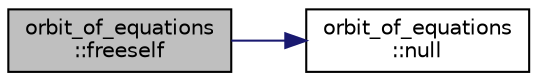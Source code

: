 digraph "orbit_of_equations::freeself"
{
  edge [fontname="Helvetica",fontsize="10",labelfontname="Helvetica",labelfontsize="10"];
  node [fontname="Helvetica",fontsize="10",shape=record];
  rankdir="LR";
  Node163 [label="orbit_of_equations\l::freeself",height=0.2,width=0.4,color="black", fillcolor="grey75", style="filled", fontcolor="black"];
  Node163 -> Node164 [color="midnightblue",fontsize="10",style="solid",fontname="Helvetica"];
  Node164 [label="orbit_of_equations\l::null",height=0.2,width=0.4,color="black", fillcolor="white", style="filled",URL="$dd/d23/classorbit__of__equations.html#a4f1535b0ef58ca24bc8b08c526f127b8"];
}
